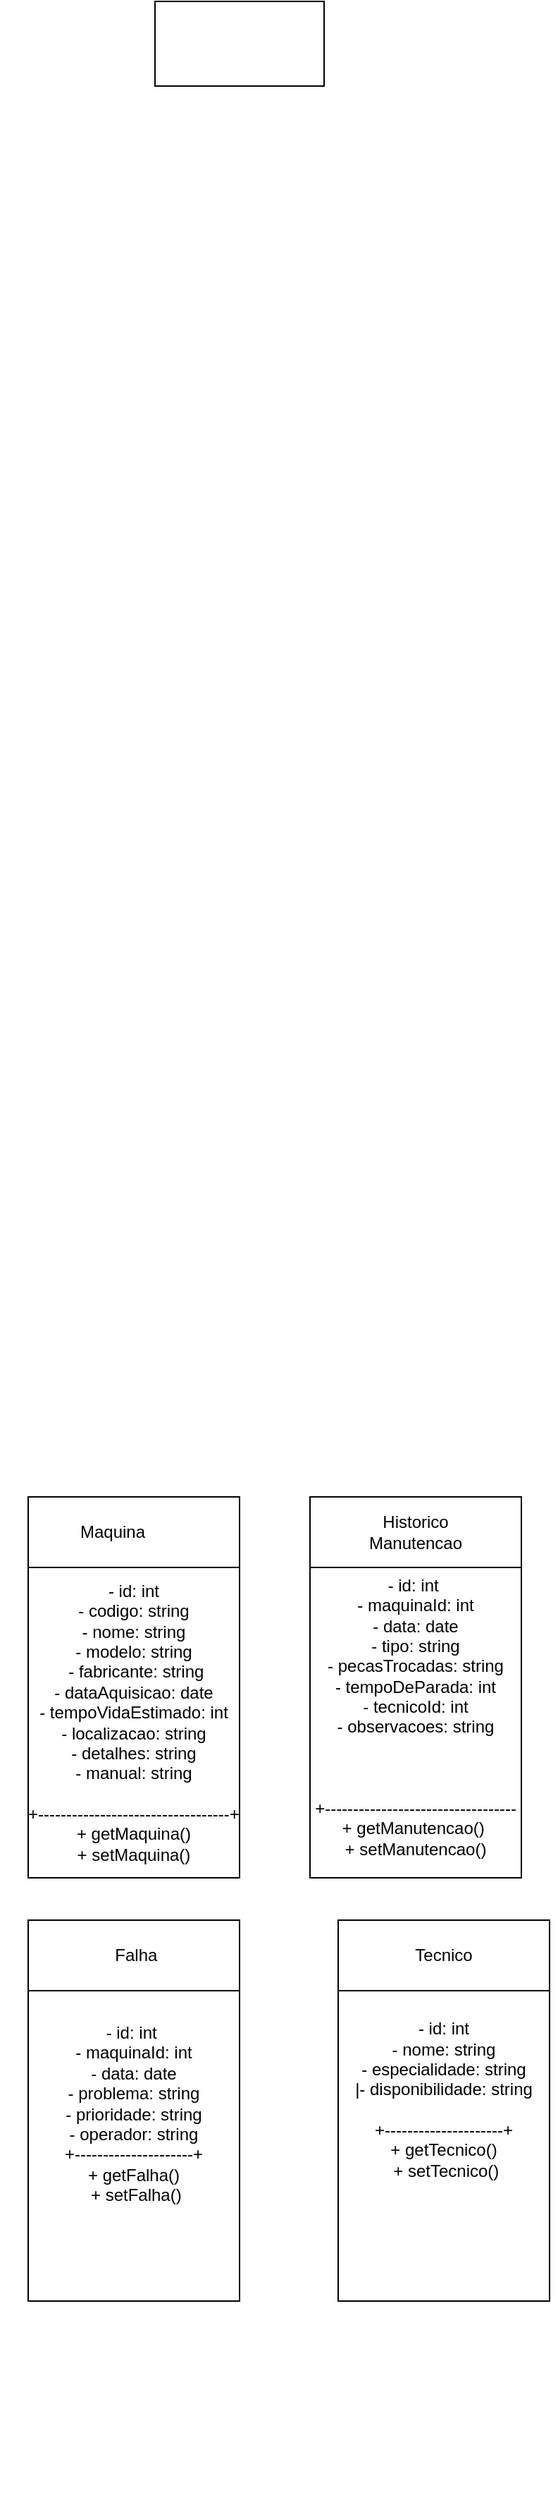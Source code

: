 <mxfile>
    <diagram id="Gkpp9KJA73H9YZ3me1ma" name="Page-1">
        <mxGraphModel dx="488" dy="298" grid="1" gridSize="10" guides="1" tooltips="1" connect="1" arrows="1" fold="1" page="1" pageScale="1" pageWidth="850" pageHeight="1100" math="0" shadow="0">
            <root>
                <mxCell id="0"/>
                <mxCell id="1" parent="0"/>
                <mxCell id="2" value="" style="rounded=0;whiteSpace=wrap;html=1;" vertex="1" parent="1">
                    <mxGeometry x="110" y="50" width="120" height="60" as="geometry"/>
                </mxCell>
                <mxCell id="4" value="" style="rounded=0;whiteSpace=wrap;html=1;" vertex="1" parent="1">
                    <mxGeometry x="20" y="1110" width="150" height="50" as="geometry"/>
                </mxCell>
                <mxCell id="5" value="Maquina " style="text;html=1;strokeColor=none;fillColor=none;align=center;verticalAlign=middle;whiteSpace=wrap;rounded=0;" vertex="1" parent="1">
                    <mxGeometry x="50" y="1120" width="60" height="30" as="geometry"/>
                </mxCell>
                <mxCell id="6" value="" style="rounded=0;whiteSpace=wrap;html=1;" vertex="1" parent="1">
                    <mxGeometry x="20" y="1160" width="150" height="220" as="geometry"/>
                </mxCell>
                <mxCell id="7" value="&amp;nbsp;- id: int&amp;nbsp;&lt;br&gt;&amp;nbsp;- codigo: string&amp;nbsp;&lt;br&gt;&amp;nbsp;- nome: string&amp;nbsp;&lt;br&gt;&amp;nbsp;- modelo: string&amp;nbsp;&lt;br&gt;&amp;nbsp;- fabricante: string&lt;br&gt;&amp;nbsp;- dataAquisicao: date&amp;nbsp;&lt;br&gt;&amp;nbsp;- tempoVidaEstimado: int&amp;nbsp;&lt;br&gt;&amp;nbsp;- localizacao: string&amp;nbsp;&lt;br&gt;&amp;nbsp;- detalhes: string&amp;nbsp;&lt;br&gt;&amp;nbsp;- manual: string&amp;nbsp;&lt;br&gt;&lt;br&gt;+----------------------------------+&lt;br&gt;&amp;nbsp;+ getMaquina()&amp;nbsp;&lt;br&gt;&amp;nbsp;+ setMaquina()&amp;nbsp;" style="text;html=1;strokeColor=none;fillColor=none;align=center;verticalAlign=middle;whiteSpace=wrap;rounded=0;" vertex="1" parent="1">
                    <mxGeometry y="1160" width="190" height="220" as="geometry"/>
                </mxCell>
                <mxCell id="9" value="" style="rounded=0;whiteSpace=wrap;html=1;" vertex="1" parent="1">
                    <mxGeometry x="220" y="1110" width="150" height="50" as="geometry"/>
                </mxCell>
                <mxCell id="10" value=" Historico Manutencao " style="text;html=1;strokeColor=none;fillColor=none;align=center;verticalAlign=middle;whiteSpace=wrap;rounded=0;" vertex="1" parent="1">
                    <mxGeometry x="265" y="1120" width="60" height="30" as="geometry"/>
                </mxCell>
                <mxCell id="11" value="" style="rounded=0;whiteSpace=wrap;html=1;" vertex="1" parent="1">
                    <mxGeometry x="220" y="1160" width="150" height="220" as="geometry"/>
                </mxCell>
                <mxCell id="12" value="&lt;br&gt;&lt;br&gt;&lt;br&gt;&lt;br&gt;&lt;br&gt;- id: int&amp;nbsp;&lt;br&gt;&amp;nbsp;- maquinaId: int&amp;nbsp;&lt;br&gt;&amp;nbsp;- data: date&amp;nbsp;&lt;br&gt;&amp;nbsp;- tipo: string&amp;nbsp;&lt;br&gt;&amp;nbsp;- pecasTrocadas: string&amp;nbsp;&lt;br&gt;&amp;nbsp;- tempoDeParada: int&amp;nbsp;&lt;br&gt;&amp;nbsp;- tecnicoId: int&amp;nbsp;&lt;br&gt;&amp;nbsp;- observacoes: string&amp;nbsp;&lt;br&gt;&lt;br&gt;&lt;br&gt;&lt;br&gt;+----------------------------------&lt;br&gt;+ getManutencao()&amp;nbsp;&lt;br&gt;&amp;nbsp;+ setManutencao()&amp;nbsp;" style="text;html=1;strokeColor=none;fillColor=none;align=center;verticalAlign=middle;whiteSpace=wrap;rounded=0;" vertex="1" parent="1">
                    <mxGeometry x="220" y="1140" width="150" height="180" as="geometry"/>
                </mxCell>
                <mxCell id="13" value="" style="rounded=0;whiteSpace=wrap;html=1;" vertex="1" parent="1">
                    <mxGeometry x="20" y="1410" width="150" height="50" as="geometry"/>
                </mxCell>
                <mxCell id="14" value="&amp;nbsp;Falha" style="text;html=1;strokeColor=none;fillColor=none;align=center;verticalAlign=middle;whiteSpace=wrap;rounded=0;" vertex="1" parent="1">
                    <mxGeometry x="65" y="1420" width="60" height="30" as="geometry"/>
                </mxCell>
                <mxCell id="15" value="" style="rounded=0;whiteSpace=wrap;html=1;" vertex="1" parent="1">
                    <mxGeometry x="20" y="1460" width="150" height="220" as="geometry"/>
                </mxCell>
                <mxCell id="16" value="&lt;br&gt;&lt;br&gt;&lt;br&gt;" style="text;html=1;strokeColor=none;fillColor=none;align=center;verticalAlign=middle;whiteSpace=wrap;rounded=0;" vertex="1" parent="1">
                    <mxGeometry x="20" y="1470" width="150" height="350" as="geometry"/>
                </mxCell>
                <mxCell id="18" value="&lt;br&gt;- id: int&amp;nbsp;&lt;br&gt;&amp;nbsp;- maquinaId: int&amp;nbsp;&lt;br&gt;&amp;nbsp;- data: date&amp;nbsp;&lt;br&gt;&amp;nbsp;- problema: string&amp;nbsp;&lt;br&gt;&amp;nbsp;- prioridade: string&amp;nbsp;&lt;br&gt;&amp;nbsp;- operador: string&amp;nbsp;&lt;br&gt;+---------------------+&lt;br&gt;&amp;nbsp;+ getFalha()&amp;nbsp;&lt;br&gt;&amp;nbsp;+ setFalha()     " style="text;html=1;strokeColor=none;fillColor=none;align=center;verticalAlign=middle;whiteSpace=wrap;rounded=0;" vertex="1" parent="1">
                    <mxGeometry x="20" y="1430" width="150" height="220" as="geometry"/>
                </mxCell>
                <mxCell id="19" value="" style="rounded=0;whiteSpace=wrap;html=1;" vertex="1" parent="1">
                    <mxGeometry x="240" y="1410" width="150" height="50" as="geometry"/>
                </mxCell>
                <mxCell id="20" value=" Tecnico  " style="text;html=1;strokeColor=none;fillColor=none;align=center;verticalAlign=middle;whiteSpace=wrap;rounded=0;" vertex="1" parent="1">
                    <mxGeometry x="285" y="1420" width="60" height="30" as="geometry"/>
                </mxCell>
                <mxCell id="23" value="" style="rounded=0;whiteSpace=wrap;html=1;" vertex="1" parent="1">
                    <mxGeometry x="240" y="1460" width="150" height="220" as="geometry"/>
                </mxCell>
                <mxCell id="24" value="&lt;br&gt;&amp;nbsp;- id: int&amp;nbsp;&lt;br&gt;&amp;nbsp;- nome: string&amp;nbsp;&lt;br&gt;&amp;nbsp;- especialidade: string&amp;nbsp;&lt;br&gt;|- disponibilidade: string&lt;br&gt;&amp;nbsp;&lt;br&gt;+---------------------+&lt;br&gt;&amp;nbsp;+ getTecnico()&amp;nbsp;&lt;br&gt;&amp;nbsp;+ setTecnico() " style="text;html=1;strokeColor=none;fillColor=none;align=center;verticalAlign=middle;whiteSpace=wrap;rounded=0;" vertex="1" parent="1">
                    <mxGeometry x="235" y="1410" width="160" height="240" as="geometry"/>
                </mxCell>
            </root>
        </mxGraphModel>
    </diagram>
</mxfile>